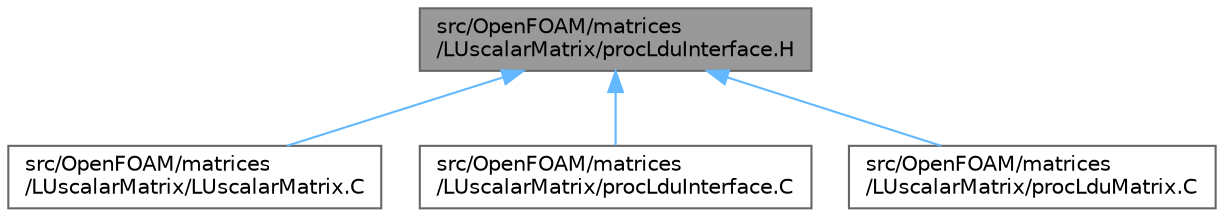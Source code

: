 digraph "src/OpenFOAM/matrices/LUscalarMatrix/procLduInterface.H"
{
 // LATEX_PDF_SIZE
  bgcolor="transparent";
  edge [fontname=Helvetica,fontsize=10,labelfontname=Helvetica,labelfontsize=10];
  node [fontname=Helvetica,fontsize=10,shape=box,height=0.2,width=0.4];
  Node1 [id="Node000001",label="src/OpenFOAM/matrices\l/LUscalarMatrix/procLduInterface.H",height=0.2,width=0.4,color="gray40", fillcolor="grey60", style="filled", fontcolor="black",tooltip=" "];
  Node1 -> Node2 [id="edge1_Node000001_Node000002",dir="back",color="steelblue1",style="solid",tooltip=" "];
  Node2 [id="Node000002",label="src/OpenFOAM/matrices\l/LUscalarMatrix/LUscalarMatrix.C",height=0.2,width=0.4,color="grey40", fillcolor="white", style="filled",URL="$LUscalarMatrix_8C.html",tooltip=" "];
  Node1 -> Node3 [id="edge2_Node000001_Node000003",dir="back",color="steelblue1",style="solid",tooltip=" "];
  Node3 [id="Node000003",label="src/OpenFOAM/matrices\l/LUscalarMatrix/procLduInterface.C",height=0.2,width=0.4,color="grey40", fillcolor="white", style="filled",URL="$procLduInterface_8C.html",tooltip=" "];
  Node1 -> Node4 [id="edge3_Node000001_Node000004",dir="back",color="steelblue1",style="solid",tooltip=" "];
  Node4 [id="Node000004",label="src/OpenFOAM/matrices\l/LUscalarMatrix/procLduMatrix.C",height=0.2,width=0.4,color="grey40", fillcolor="white", style="filled",URL="$procLduMatrix_8C.html",tooltip=" "];
}

